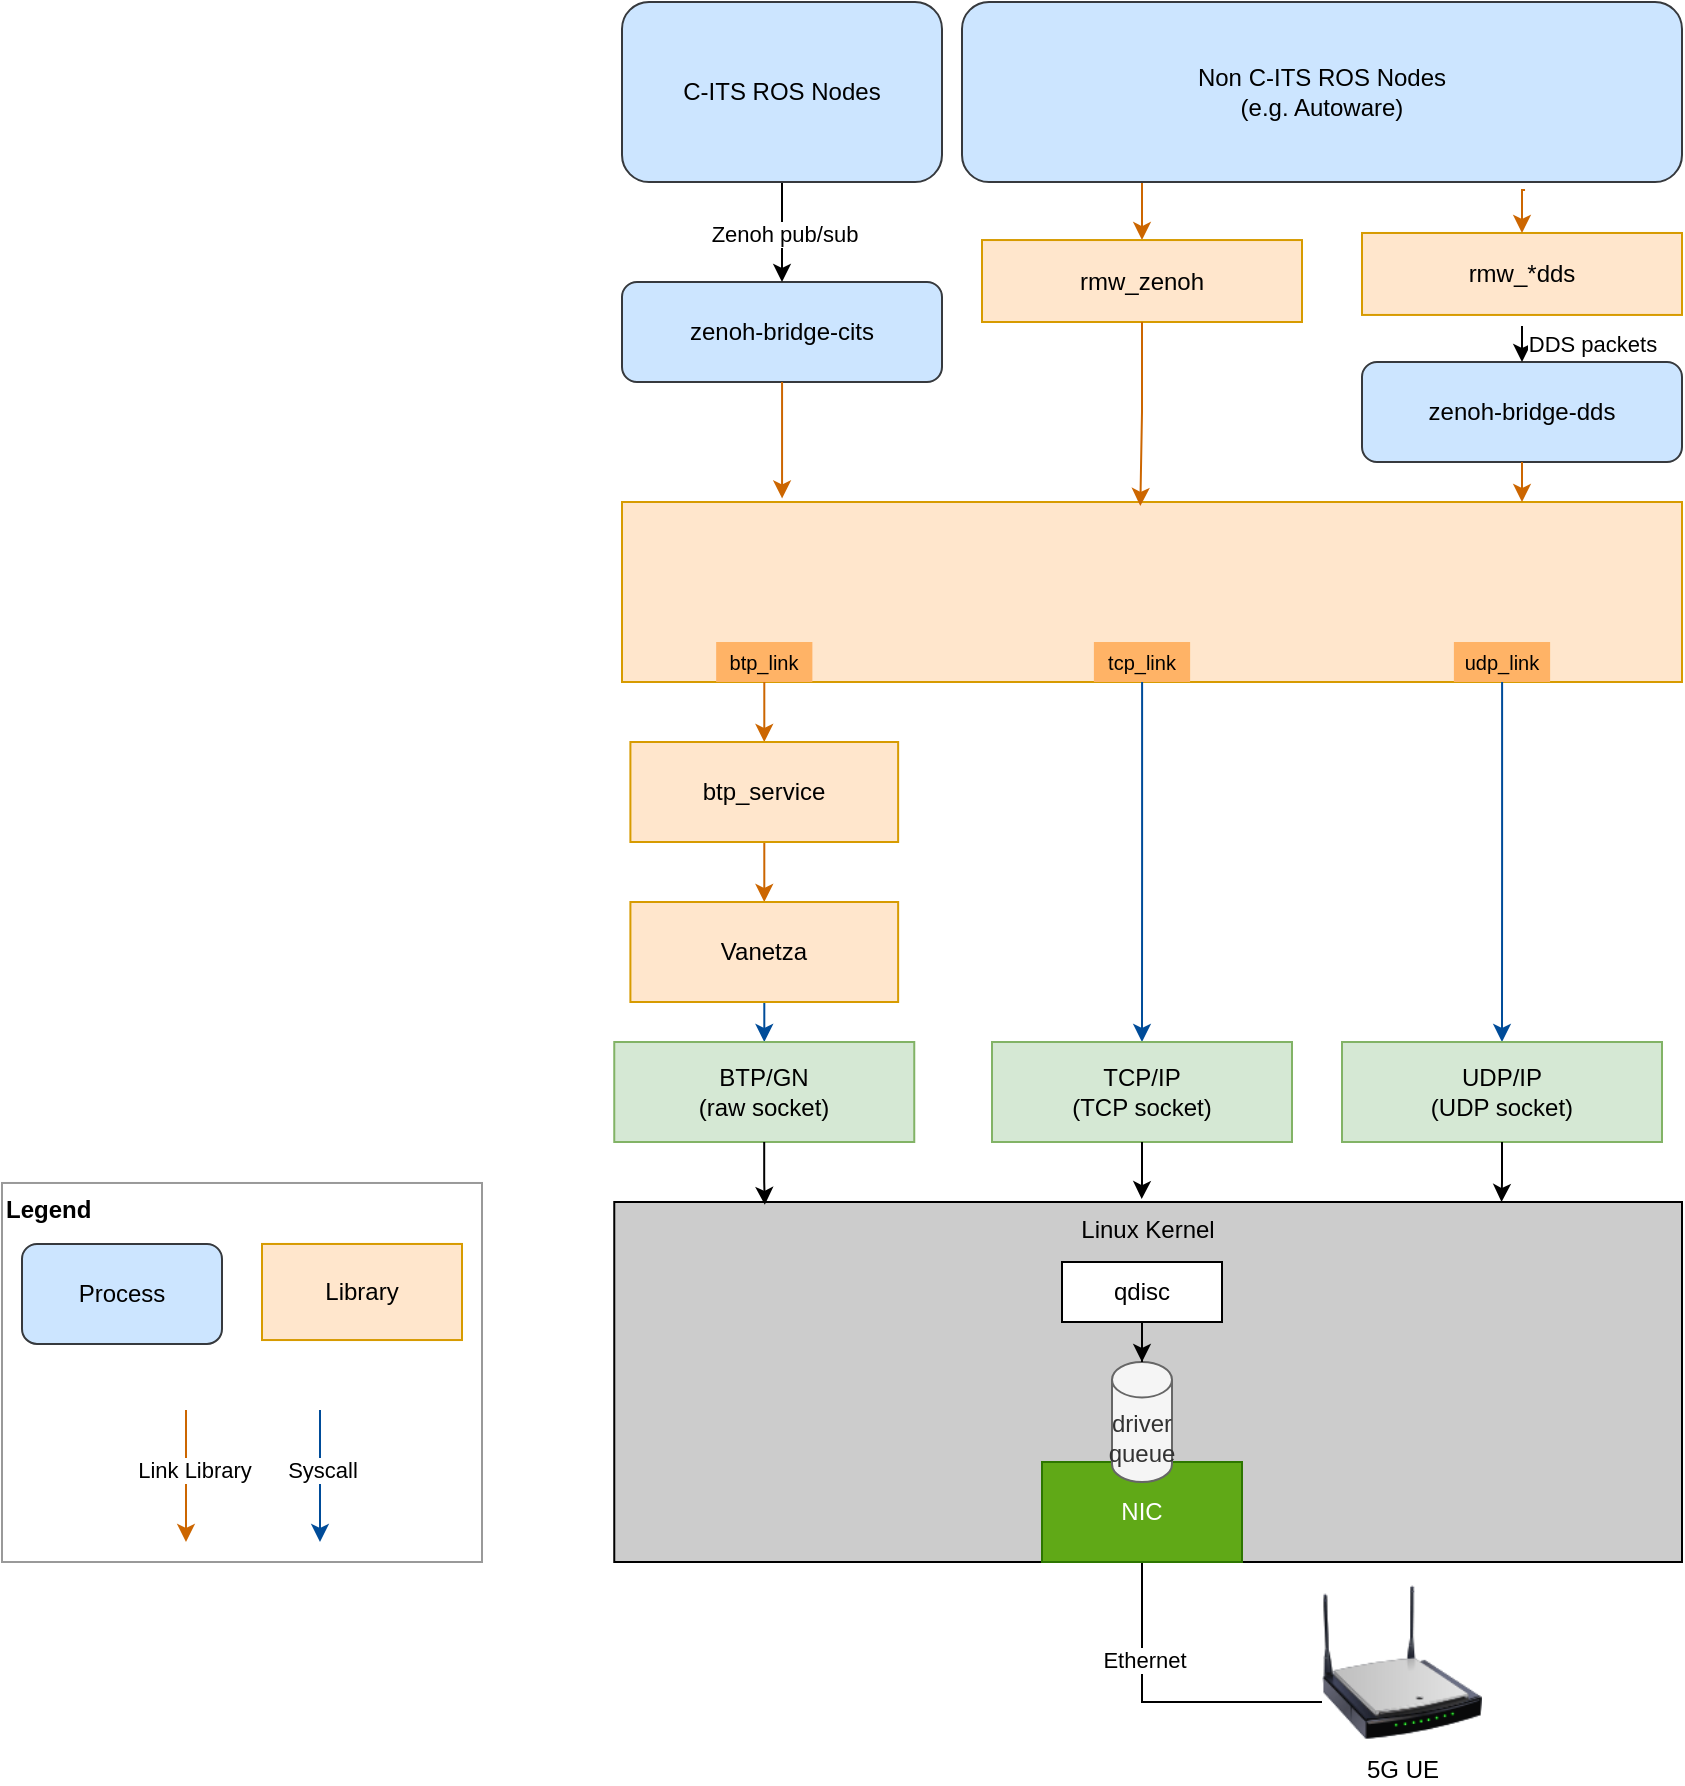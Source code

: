 <mxfile version="24.7.5">
  <diagram name="Page-1" id="vtI53QjJuSdPvkuodt2E">
    <mxGraphModel dx="2607" dy="1518" grid="1" gridSize="10" guides="1" tooltips="1" connect="1" arrows="1" fold="1" page="1" pageScale="1" pageWidth="3300" pageHeight="2339" math="0" shadow="0">
      <root>
        <mxCell id="0" />
        <mxCell id="1" parent="0" />
        <mxCell id="UuFmiUAvQpBBPW4iHG5b-3" value="Legend" style="rounded=0;whiteSpace=wrap;html=1;verticalAlign=top;align=left;fontStyle=1;strokeColor=#999999;" vertex="1" parent="1">
          <mxGeometry x="380" y="670.49" width="240" height="189.51" as="geometry" />
        </mxCell>
        <mxCell id="GXkodIdoUL6cStnL1x3u-54" value="" style="rounded=0;whiteSpace=wrap;html=1;fillColor=#ffe6cc;strokeColor=#d79b00;" parent="1" vertex="1">
          <mxGeometry x="690" y="330" width="530" height="90" as="geometry" />
        </mxCell>
        <mxCell id="GXkodIdoUL6cStnL1x3u-52" value="rmw_*dds" style="rounded=0;whiteSpace=wrap;html=1;fillColor=#ffe6cc;strokeColor=#d79b00;" parent="1" vertex="1">
          <mxGeometry x="1060" y="195.49" width="160" height="40.98" as="geometry" />
        </mxCell>
        <mxCell id="GXkodIdoUL6cStnL1x3u-3" value="&lt;font color=&quot;#000000&quot;&gt;zenoh-bridge-dds&lt;/font&gt;" style="rounded=1;whiteSpace=wrap;html=1;fillColor=#CCE5FF;strokeColor=#36393d;" parent="1" vertex="1">
          <mxGeometry x="1060" y="260" width="160" height="50" as="geometry" />
        </mxCell>
        <mxCell id="GXkodIdoUL6cStnL1x3u-50" style="edgeStyle=orthogonalEdgeStyle;rounded=0;orthogonalLoop=1;jettySize=auto;html=1;entryX=0.5;entryY=0;entryDx=0;entryDy=0;strokeColor=#CC6600;" parent="1" target="GXkodIdoUL6cStnL1x3u-53" edge="1">
          <mxGeometry relative="1" as="geometry">
            <mxPoint x="950" y="170.0" as="sourcePoint" />
            <mxPoint x="950" y="208.04" as="targetPoint" />
          </mxGeometry>
        </mxCell>
        <mxCell id="GXkodIdoUL6cStnL1x3u-10" style="edgeStyle=orthogonalEdgeStyle;rounded=0;orthogonalLoop=1;jettySize=auto;html=1;strokeColor=#CC6600;entryX=0.5;entryY=0;entryDx=0;entryDy=0;exitX=0.782;exitY=1.044;exitDx=0;exitDy=0;exitPerimeter=0;" parent="1" source="GXkodIdoUL6cStnL1x3u-11" target="GXkodIdoUL6cStnL1x3u-52" edge="1">
          <mxGeometry relative="1" as="geometry">
            <mxPoint x="1140" y="190.0" as="targetPoint" />
          </mxGeometry>
        </mxCell>
        <mxCell id="GXkodIdoUL6cStnL1x3u-11" value="&lt;font color=&quot;#000000&quot;&gt;Non C-ITS ROS Nodes&lt;/font&gt;&lt;div&gt;&lt;font color=&quot;#000000&quot;&gt;(e.g. Autoware)&lt;/font&gt;&lt;/div&gt;" style="rounded=1;whiteSpace=wrap;html=1;fillColor=#CCE5FF;strokeColor=#36393d;verticalAlign=middle;" parent="1" vertex="1">
          <mxGeometry x="860" y="80" width="360" height="90" as="geometry" />
        </mxCell>
        <mxCell id="GXkodIdoUL6cStnL1x3u-13" style="edgeStyle=orthogonalEdgeStyle;rounded=0;orthogonalLoop=1;jettySize=auto;html=1;entryX=0.5;entryY=0;entryDx=0;entryDy=0;strokeColor=#000000;" parent="1" target="GXkodIdoUL6cStnL1x3u-3" edge="1">
          <mxGeometry relative="1" as="geometry">
            <mxPoint x="1140" y="241.96" as="sourcePoint" />
          </mxGeometry>
        </mxCell>
        <mxCell id="GXkodIdoUL6cStnL1x3u-14" value="DDS packets" style="edgeLabel;html=1;align=center;verticalAlign=middle;resizable=0;points=[];fontColor=#000000;" parent="GXkodIdoUL6cStnL1x3u-13" vertex="1" connectable="0">
          <mxGeometry x="-0.586" y="1" relative="1" as="geometry">
            <mxPoint x="34" y="5" as="offset" />
          </mxGeometry>
        </mxCell>
        <mxCell id="GXkodIdoUL6cStnL1x3u-16" value="" style="shape=image;verticalLabelPosition=bottom;labelBackgroundColor=default;verticalAlign=top;aspect=fixed;imageAspect=0;image=https://pavelpohanka.cz/wp-content/uploads/2015/01/OMG_DDS.png;" parent="1" vertex="1">
          <mxGeometry x="1070" y="199.02" width="34" height="33.92" as="geometry" />
        </mxCell>
        <mxCell id="GXkodIdoUL6cStnL1x3u-18" value="" style="shape=image;verticalLabelPosition=bottom;labelBackgroundColor=default;verticalAlign=top;aspect=fixed;imageAspect=0;image=https://raw.githubusercontent.com/eclipse-zenoh/zenoh/master/zenoh-dragon.png;" parent="1" vertex="1">
          <mxGeometry x="882.258" y="350" width="135.49" height="35" as="geometry" />
        </mxCell>
        <mxCell id="GXkodIdoUL6cStnL1x3u-58" style="edgeStyle=orthogonalEdgeStyle;rounded=0;orthogonalLoop=1;jettySize=auto;html=1;entryX=0.5;entryY=0;entryDx=0;entryDy=0;strokeColor=#CC6600;" parent="1" source="GXkodIdoUL6cStnL1x3u-23" target="GXkodIdoUL6cStnL1x3u-55" edge="1">
          <mxGeometry relative="1" as="geometry" />
        </mxCell>
        <mxCell id="GXkodIdoUL6cStnL1x3u-23" value="&lt;font color=&quot;#000000&quot; style=&quot;font-size: 10px;&quot;&gt;btp_link&lt;/font&gt;" style="rounded=0;whiteSpace=wrap;html=1;fillColor=#FFB366;strokeColor=none;fontSize=10;" parent="1" vertex="1">
          <mxGeometry x="737.08" y="400" width="48.11" height="20" as="geometry" />
        </mxCell>
        <mxCell id="GXkodIdoUL6cStnL1x3u-31" style="edgeStyle=orthogonalEdgeStyle;rounded=0;orthogonalLoop=1;jettySize=auto;html=1;entryX=0.5;entryY=0;entryDx=0;entryDy=0;strokeColor=#004C99;" parent="1" source="GXkodIdoUL6cStnL1x3u-32" target="GXkodIdoUL6cStnL1x3u-38" edge="1">
          <mxGeometry relative="1" as="geometry" />
        </mxCell>
        <mxCell id="GXkodIdoUL6cStnL1x3u-32" value="&lt;font color=&quot;#000000&quot; style=&quot;font-size: 10px;&quot;&gt;tcp_link&lt;/font&gt;" style="rounded=0;whiteSpace=wrap;html=1;fillColor=#FFB366;strokeColor=none;fontSize=10;" parent="1" vertex="1">
          <mxGeometry x="925.95" y="400" width="48.11" height="20" as="geometry" />
        </mxCell>
        <mxCell id="GXkodIdoUL6cStnL1x3u-33" style="edgeStyle=orthogonalEdgeStyle;rounded=0;orthogonalLoop=1;jettySize=auto;html=1;entryX=0.5;entryY=0;entryDx=0;entryDy=0;strokeColor=#004C99;" parent="1" source="GXkodIdoUL6cStnL1x3u-34" target="GXkodIdoUL6cStnL1x3u-39" edge="1">
          <mxGeometry relative="1" as="geometry" />
        </mxCell>
        <mxCell id="GXkodIdoUL6cStnL1x3u-34" value="&lt;font color=&quot;#000000&quot; style=&quot;font-size: 10px;&quot;&gt;udp_link&lt;/font&gt;" style="rounded=0;whiteSpace=wrap;html=1;fillColor=#FFB366;strokeColor=none;fontSize=10;" parent="1" vertex="1">
          <mxGeometry x="1105.95" y="400" width="48.11" height="20" as="geometry" />
        </mxCell>
        <mxCell id="GXkodIdoUL6cStnL1x3u-36" style="edgeStyle=orthogonalEdgeStyle;rounded=0;orthogonalLoop=1;jettySize=auto;html=1;entryX=0.855;entryY=0;entryDx=0;entryDy=0;entryPerimeter=0;strokeColor=#CC6600;" parent="1" source="GXkodIdoUL6cStnL1x3u-3" edge="1">
          <mxGeometry relative="1" as="geometry">
            <mxPoint x="1139.922" y="330" as="targetPoint" />
          </mxGeometry>
        </mxCell>
        <mxCell id="GXkodIdoUL6cStnL1x3u-38" value="&lt;font color=&quot;#000000&quot;&gt;TCP/IP&lt;/font&gt;&lt;div&gt;&lt;font color=&quot;#000000&quot;&gt;(TCP socket)&lt;/font&gt;&lt;/div&gt;" style="rounded=0;whiteSpace=wrap;html=1;fillColor=#d5e8d4;strokeColor=#82b366;" parent="1" vertex="1">
          <mxGeometry x="875" y="600" width="150" height="50" as="geometry" />
        </mxCell>
        <mxCell id="GXkodIdoUL6cStnL1x3u-39" value="&lt;font color=&quot;#000000&quot;&gt;UDP/IP&lt;/font&gt;&lt;div&gt;&lt;font color=&quot;#000000&quot;&gt;(UDP socket)&lt;/font&gt;&lt;/div&gt;" style="rounded=0;whiteSpace=wrap;html=1;fillColor=#d5e8d4;strokeColor=#82b366;" parent="1" vertex="1">
          <mxGeometry x="1050" y="600" width="160" height="50" as="geometry" />
        </mxCell>
        <mxCell id="GXkodIdoUL6cStnL1x3u-53" value="rmw_zenoh" style="rounded=0;whiteSpace=wrap;html=1;fillColor=#ffe6cc;strokeColor=#d79b00;" parent="1" vertex="1">
          <mxGeometry x="870" y="199.02" width="160" height="40.98" as="geometry" />
        </mxCell>
        <mxCell id="GXkodIdoUL6cStnL1x3u-59" style="edgeStyle=orthogonalEdgeStyle;rounded=0;orthogonalLoop=1;jettySize=auto;html=1;entryX=0.5;entryY=0;entryDx=0;entryDy=0;strokeColor=#CC6600;" parent="1" source="GXkodIdoUL6cStnL1x3u-55" target="GXkodIdoUL6cStnL1x3u-56" edge="1">
          <mxGeometry relative="1" as="geometry" />
        </mxCell>
        <mxCell id="GXkodIdoUL6cStnL1x3u-55" value="btp_service" style="rounded=0;whiteSpace=wrap;html=1;fillColor=#ffe6cc;strokeColor=#d79b00;" parent="1" vertex="1">
          <mxGeometry x="694.2" y="450" width="133.87" height="50" as="geometry" />
        </mxCell>
        <mxCell id="GXkodIdoUL6cStnL1x3u-68" style="edgeStyle=orthogonalEdgeStyle;rounded=0;orthogonalLoop=1;jettySize=auto;html=1;entryX=0.5;entryY=0;entryDx=0;entryDy=0;strokeColor=#004C99;" parent="1" source="GXkodIdoUL6cStnL1x3u-56" target="GXkodIdoUL6cStnL1x3u-67" edge="1">
          <mxGeometry relative="1" as="geometry" />
        </mxCell>
        <mxCell id="GXkodIdoUL6cStnL1x3u-56" value="Vanetza" style="rounded=0;whiteSpace=wrap;html=1;fillColor=#ffe6cc;strokeColor=#d79b00;" parent="1" vertex="1">
          <mxGeometry x="694.2" y="530" width="133.87" height="50" as="geometry" />
        </mxCell>
        <mxCell id="GXkodIdoUL6cStnL1x3u-61" value="&lt;font color=&quot;#000000&quot;&gt;zenoh-bridge-cits&lt;/font&gt;" style="rounded=1;whiteSpace=wrap;html=1;fillColor=#CCE5FF;strokeColor=#36393d;" parent="1" vertex="1">
          <mxGeometry x="690" y="220.0" width="160" height="50" as="geometry" />
        </mxCell>
        <mxCell id="GXkodIdoUL6cStnL1x3u-62" style="edgeStyle=orthogonalEdgeStyle;rounded=0;orthogonalLoop=1;jettySize=auto;html=1;entryX=0.151;entryY=-0.02;entryDx=0;entryDy=0;entryPerimeter=0;strokeColor=#CC6600;" parent="1" source="GXkodIdoUL6cStnL1x3u-61" target="GXkodIdoUL6cStnL1x3u-54" edge="1">
          <mxGeometry relative="1" as="geometry" />
        </mxCell>
        <mxCell id="GXkodIdoUL6cStnL1x3u-64" style="edgeStyle=orthogonalEdgeStyle;rounded=0;orthogonalLoop=1;jettySize=auto;html=1;" parent="1" source="GXkodIdoUL6cStnL1x3u-63" target="GXkodIdoUL6cStnL1x3u-61" edge="1">
          <mxGeometry relative="1" as="geometry" />
        </mxCell>
        <mxCell id="UuFmiUAvQpBBPW4iHG5b-1" value="Zenoh pub/sub" style="edgeLabel;html=1;align=center;verticalAlign=middle;resizable=0;points=[];" vertex="1" connectable="0" parent="GXkodIdoUL6cStnL1x3u-64">
          <mxGeometry x="0.04" y="1" relative="1" as="geometry">
            <mxPoint as="offset" />
          </mxGeometry>
        </mxCell>
        <mxCell id="GXkodIdoUL6cStnL1x3u-63" value="C-ITS ROS Nodes" style="rounded=1;whiteSpace=wrap;html=1;fillColor=#CCE5FF;strokeColor=#36393d;verticalAlign=middle;" parent="1" vertex="1">
          <mxGeometry x="690" y="80" width="160" height="90" as="geometry" />
        </mxCell>
        <mxCell id="GXkodIdoUL6cStnL1x3u-66" style="edgeStyle=orthogonalEdgeStyle;rounded=0;orthogonalLoop=1;jettySize=auto;html=1;entryX=0.489;entryY=0.022;entryDx=0;entryDy=0;entryPerimeter=0;strokeColor=#CC6600;" parent="1" source="GXkodIdoUL6cStnL1x3u-53" target="GXkodIdoUL6cStnL1x3u-54" edge="1">
          <mxGeometry relative="1" as="geometry" />
        </mxCell>
        <mxCell id="GXkodIdoUL6cStnL1x3u-67" value="&lt;font color=&quot;#000000&quot;&gt;BTP/GN&lt;/font&gt;&lt;div&gt;&lt;font color=&quot;#000000&quot;&gt;(raw socket)&lt;/font&gt;&lt;/div&gt;" style="rounded=0;whiteSpace=wrap;html=1;fillColor=#d5e8d4;strokeColor=#82b366;" parent="1" vertex="1">
          <mxGeometry x="686.13" y="600" width="150" height="50" as="geometry" />
        </mxCell>
        <mxCell id="QS0kEGqGcWLjH9_tkux8-1" value="Linux Kernel" style="rounded=0;whiteSpace=wrap;html=1;fillColor=#CCCCCC;verticalAlign=top;" parent="1" vertex="1">
          <mxGeometry x="686.13" y="680" width="533.87" height="180" as="geometry" />
        </mxCell>
        <mxCell id="QS0kEGqGcWLjH9_tkux8-11" style="edgeStyle=orthogonalEdgeStyle;rounded=0;orthogonalLoop=1;jettySize=auto;html=1;entryX=0;entryY=0.75;entryDx=0;entryDy=0;exitX=0.5;exitY=1;exitDx=0;exitDy=0;endArrow=none;endFill=0;" parent="1" source="QS0kEGqGcWLjH9_tkux8-2" target="QS0kEGqGcWLjH9_tkux8-10" edge="1">
          <mxGeometry relative="1" as="geometry" />
        </mxCell>
        <mxCell id="QS0kEGqGcWLjH9_tkux8-12" value="Ethernet" style="edgeLabel;html=1;align=center;verticalAlign=middle;resizable=0;points=[];" parent="QS0kEGqGcWLjH9_tkux8-11" vertex="1" connectable="0">
          <mxGeometry x="-0.394" y="1" relative="1" as="geometry">
            <mxPoint as="offset" />
          </mxGeometry>
        </mxCell>
        <mxCell id="QS0kEGqGcWLjH9_tkux8-2" value="NIC" style="rounded=0;whiteSpace=wrap;html=1;fillColor=#60a917;strokeColor=#2D7600;fontColor=#ffffff;" parent="1" vertex="1">
          <mxGeometry x="900" y="810" width="100" height="50" as="geometry" />
        </mxCell>
        <mxCell id="QS0kEGqGcWLjH9_tkux8-3" value="driver queue" style="shape=cylinder3;whiteSpace=wrap;html=1;boundedLbl=1;backgroundOutline=1;size=8.857;fillColor=#f5f5f5;fontColor=#333333;strokeColor=#666666;" parent="1" vertex="1">
          <mxGeometry x="935" y="760" width="30" height="60" as="geometry" />
        </mxCell>
        <mxCell id="QS0kEGqGcWLjH9_tkux8-5" style="edgeStyle=orthogonalEdgeStyle;rounded=0;orthogonalLoop=1;jettySize=auto;html=1;" parent="1" source="QS0kEGqGcWLjH9_tkux8-4" target="QS0kEGqGcWLjH9_tkux8-3" edge="1">
          <mxGeometry relative="1" as="geometry" />
        </mxCell>
        <mxCell id="QS0kEGqGcWLjH9_tkux8-4" value="qdisc" style="rounded=0;whiteSpace=wrap;html=1;" parent="1" vertex="1">
          <mxGeometry x="910" y="710" width="80" height="30" as="geometry" />
        </mxCell>
        <mxCell id="QS0kEGqGcWLjH9_tkux8-6" style="edgeStyle=orthogonalEdgeStyle;rounded=0;orthogonalLoop=1;jettySize=auto;html=1;entryX=0.141;entryY=0.008;entryDx=0;entryDy=0;entryPerimeter=0;" parent="1" source="GXkodIdoUL6cStnL1x3u-67" target="QS0kEGqGcWLjH9_tkux8-1" edge="1">
          <mxGeometry relative="1" as="geometry" />
        </mxCell>
        <mxCell id="QS0kEGqGcWLjH9_tkux8-8" style="edgeStyle=orthogonalEdgeStyle;rounded=0;orthogonalLoop=1;jettySize=auto;html=1;entryX=0.831;entryY=0;entryDx=0;entryDy=0;entryPerimeter=0;" parent="1" source="GXkodIdoUL6cStnL1x3u-39" target="QS0kEGqGcWLjH9_tkux8-1" edge="1">
          <mxGeometry relative="1" as="geometry" />
        </mxCell>
        <mxCell id="QS0kEGqGcWLjH9_tkux8-9" style="edgeStyle=orthogonalEdgeStyle;rounded=0;orthogonalLoop=1;jettySize=auto;html=1;entryX=0.494;entryY=-0.008;entryDx=0;entryDy=0;entryPerimeter=0;" parent="1" source="GXkodIdoUL6cStnL1x3u-38" target="QS0kEGqGcWLjH9_tkux8-1" edge="1">
          <mxGeometry relative="1" as="geometry" />
        </mxCell>
        <mxCell id="QS0kEGqGcWLjH9_tkux8-10" value="5G UE" style="image;html=1;image=img/lib/clip_art/networking/Wireless_Router_N_128x128.png" parent="1" vertex="1">
          <mxGeometry x="1040" y="870" width="80" height="80" as="geometry" />
        </mxCell>
        <mxCell id="UuFmiUAvQpBBPW4iHG5b-2" style="edgeStyle=orthogonalEdgeStyle;rounded=0;orthogonalLoop=1;jettySize=auto;html=1;strokeColor=#CC6600;" edge="1" parent="1">
          <mxGeometry relative="1" as="geometry">
            <mxPoint x="472" y="784" as="sourcePoint" />
            <mxPoint x="472" y="850" as="targetPoint" />
          </mxGeometry>
        </mxCell>
        <mxCell id="UuFmiUAvQpBBPW4iHG5b-4" value="Link Library" style="edgeLabel;html=1;align=center;verticalAlign=middle;resizable=0;points=[];" vertex="1" connectable="0" parent="UuFmiUAvQpBBPW4iHG5b-2">
          <mxGeometry x="-0.191" y="4" relative="1" as="geometry">
            <mxPoint y="3" as="offset" />
          </mxGeometry>
        </mxCell>
        <mxCell id="UuFmiUAvQpBBPW4iHG5b-5" style="edgeStyle=orthogonalEdgeStyle;rounded=0;orthogonalLoop=1;jettySize=auto;html=1;strokeColor=#004C99;" edge="1" parent="1">
          <mxGeometry relative="1" as="geometry">
            <mxPoint x="539" y="784" as="sourcePoint" />
            <mxPoint x="539" y="850" as="targetPoint" />
          </mxGeometry>
        </mxCell>
        <mxCell id="UuFmiUAvQpBBPW4iHG5b-6" value="Syscall" style="edgeLabel;html=1;align=center;verticalAlign=middle;resizable=0;points=[];" vertex="1" connectable="0" parent="UuFmiUAvQpBBPW4iHG5b-5">
          <mxGeometry x="-0.191" y="4" relative="1" as="geometry">
            <mxPoint x="-3" y="3" as="offset" />
          </mxGeometry>
        </mxCell>
        <mxCell id="UuFmiUAvQpBBPW4iHG5b-7" value="Process" style="rounded=1;whiteSpace=wrap;html=1;fillColor=#CCE5FF;strokeColor=#36393d;verticalAlign=middle;" vertex="1" parent="1">
          <mxGeometry x="390" y="700.98" width="100" height="50" as="geometry" />
        </mxCell>
        <mxCell id="UuFmiUAvQpBBPW4iHG5b-8" value="Library" style="rounded=0;whiteSpace=wrap;html=1;fillColor=#ffe6cc;strokeColor=#d79b00;" vertex="1" parent="1">
          <mxGeometry x="510" y="700.98" width="100" height="48.04" as="geometry" />
        </mxCell>
      </root>
    </mxGraphModel>
  </diagram>
</mxfile>
